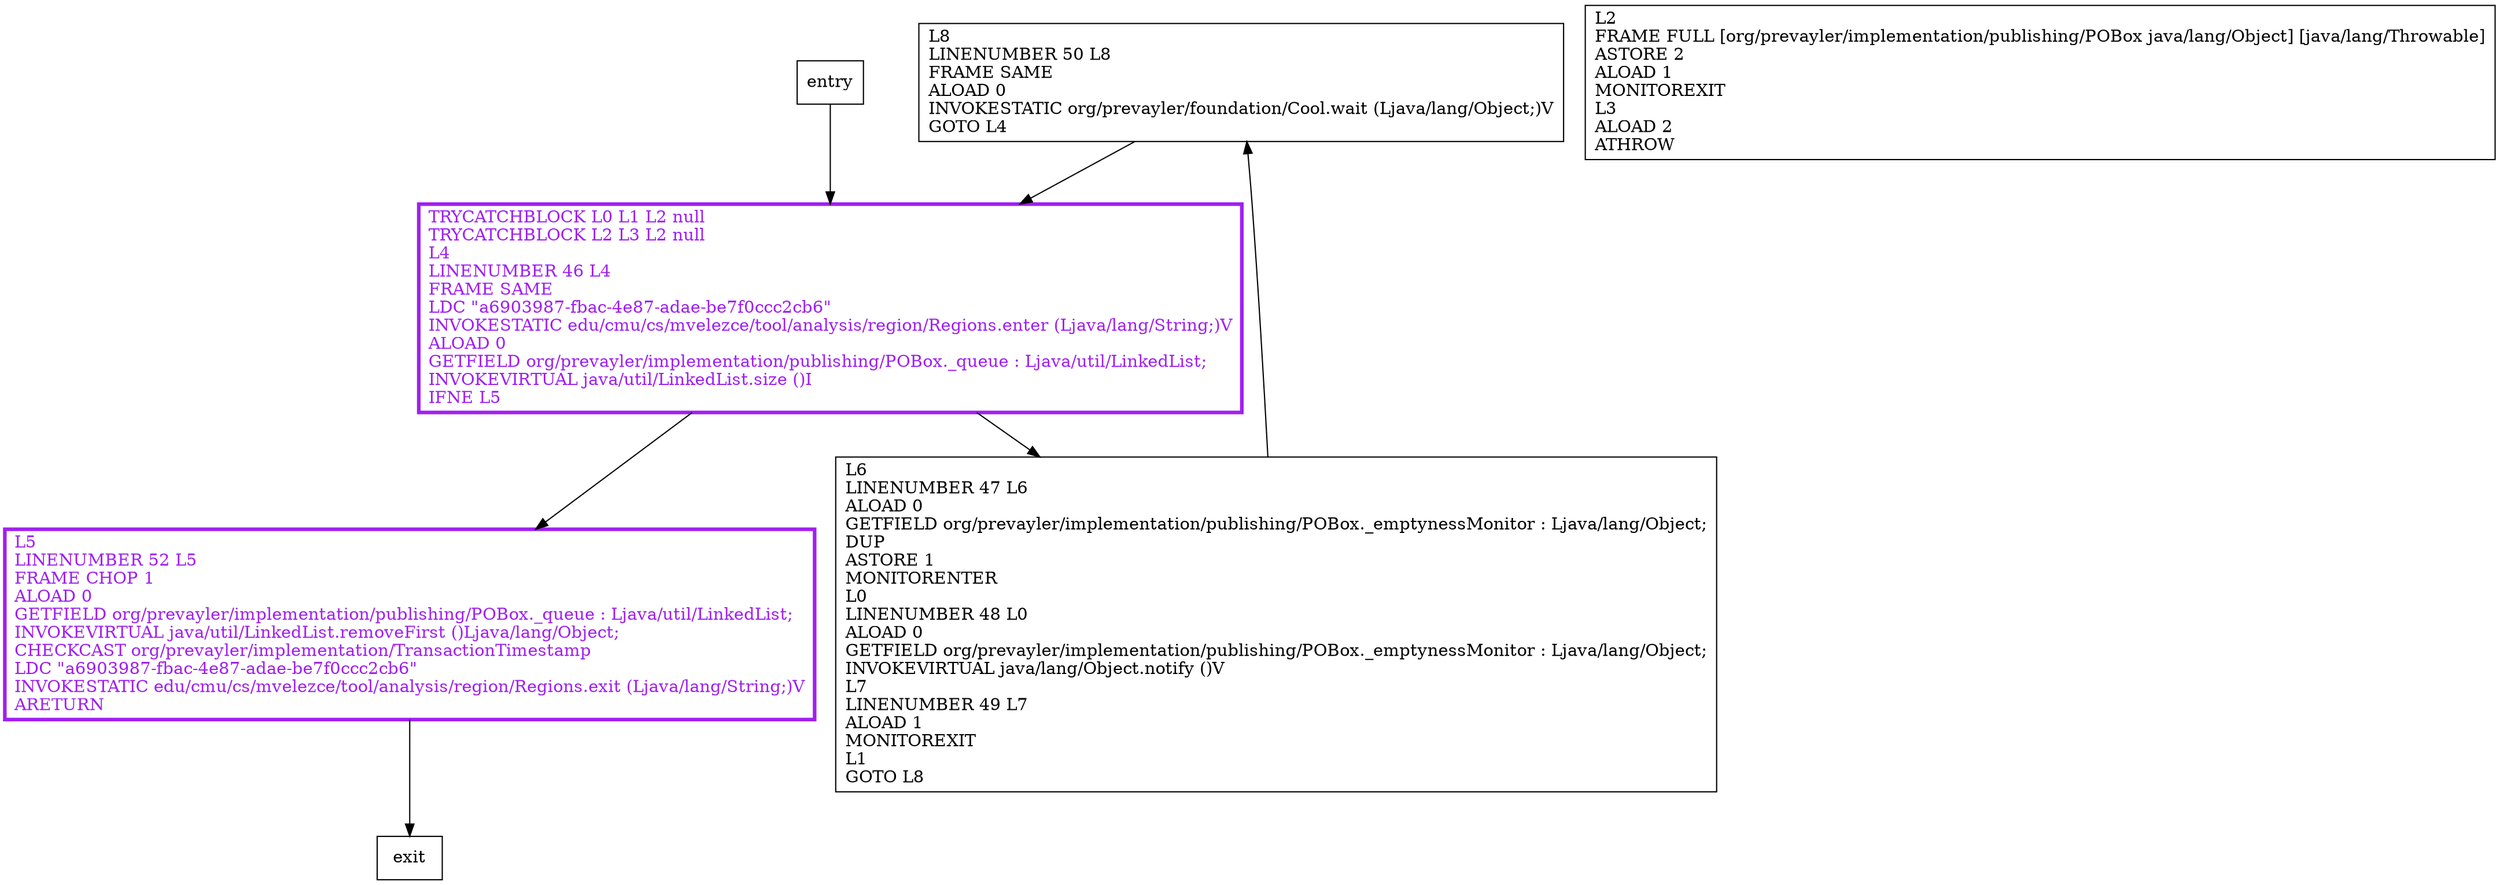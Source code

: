 digraph waitForNotification {
node [shape=record];
340097685 [label="L8\lLINENUMBER 50 L8\lFRAME SAME\lALOAD 0\lINVOKESTATIC org/prevayler/foundation/Cool.wait (Ljava/lang/Object;)V\lGOTO L4\l"];
1213626151 [label="L2\lFRAME FULL [org/prevayler/implementation/publishing/POBox java/lang/Object] [java/lang/Throwable]\lASTORE 2\lALOAD 1\lMONITOREXIT\lL3\lALOAD 2\lATHROW\l"];
1522549999 [label="L5\lLINENUMBER 52 L5\lFRAME CHOP 1\lALOAD 0\lGETFIELD org/prevayler/implementation/publishing/POBox._queue : Ljava/util/LinkedList;\lINVOKEVIRTUAL java/util/LinkedList.removeFirst ()Ljava/lang/Object;\lCHECKCAST org/prevayler/implementation/TransactionTimestamp\lLDC \"a6903987-fbac-4e87-adae-be7f0ccc2cb6\"\lINVOKESTATIC edu/cmu/cs/mvelezce/tool/analysis/region/Regions.exit (Ljava/lang/String;)V\lARETURN\l"];
415793386 [label="TRYCATCHBLOCK L0 L1 L2 null\lTRYCATCHBLOCK L2 L3 L2 null\lL4\lLINENUMBER 46 L4\lFRAME SAME\lLDC \"a6903987-fbac-4e87-adae-be7f0ccc2cb6\"\lINVOKESTATIC edu/cmu/cs/mvelezce/tool/analysis/region/Regions.enter (Ljava/lang/String;)V\lALOAD 0\lGETFIELD org/prevayler/implementation/publishing/POBox._queue : Ljava/util/LinkedList;\lINVOKEVIRTUAL java/util/LinkedList.size ()I\lIFNE L5\l"];
1794893473 [label="L6\lLINENUMBER 47 L6\lALOAD 0\lGETFIELD org/prevayler/implementation/publishing/POBox._emptynessMonitor : Ljava/lang/Object;\lDUP\lASTORE 1\lMONITORENTER\lL0\lLINENUMBER 48 L0\lALOAD 0\lGETFIELD org/prevayler/implementation/publishing/POBox._emptynessMonitor : Ljava/lang/Object;\lINVOKEVIRTUAL java/lang/Object.notify ()V\lL7\lLINENUMBER 49 L7\lALOAD 1\lMONITOREXIT\lL1\lGOTO L8\l"];
entry;
exit;
entry -> 415793386;
340097685 -> 415793386;
1522549999 -> exit;
415793386 -> 1522549999;
415793386 -> 1794893473;
1794893473 -> 340097685;
1522549999[fontcolor="purple", penwidth=3, color="purple"];
415793386[fontcolor="purple", penwidth=3, color="purple"];
}
